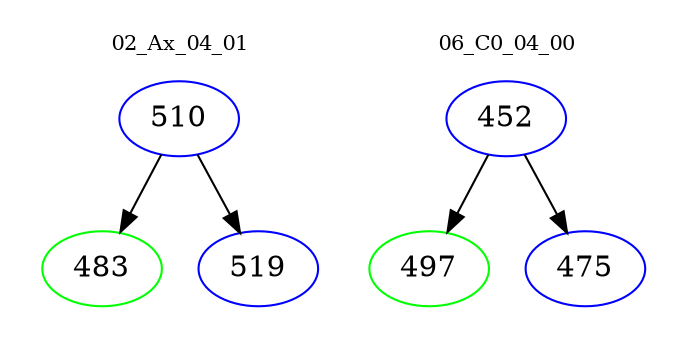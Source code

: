 digraph{
subgraph cluster_0 {
color = white
label = "02_Ax_04_01";
fontsize=10;
T0_510 [label="510", color="blue"]
T0_510 -> T0_483 [color="black"]
T0_483 [label="483", color="green"]
T0_510 -> T0_519 [color="black"]
T0_519 [label="519", color="blue"]
}
subgraph cluster_1 {
color = white
label = "06_C0_04_00";
fontsize=10;
T1_452 [label="452", color="blue"]
T1_452 -> T1_497 [color="black"]
T1_497 [label="497", color="green"]
T1_452 -> T1_475 [color="black"]
T1_475 [label="475", color="blue"]
}
}
